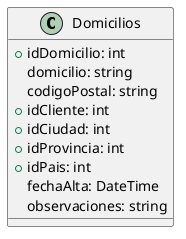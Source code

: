 @startuml Domicilios
class Domicilios{
    +idDomicilio: int
    domicilio: string
    codigoPostal: string
    +idCliente: int
    +idCiudad: int
    +idProvincia: int
    +idPais: int
    fechaAlta: DateTime
    observaciones: string

    
}
@enduml